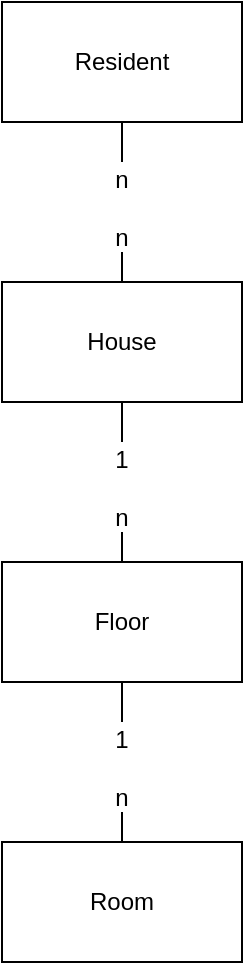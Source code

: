 <mxfile version="26.1.1">
  <diagram id="C5RBs43oDa-KdzZeNtuy" name="Page-1">
    <mxGraphModel dx="1050" dy="557" grid="1" gridSize="10" guides="1" tooltips="1" connect="1" arrows="1" fold="1" page="1" pageScale="1" pageWidth="827" pageHeight="1169" math="0" shadow="0">
      <root>
        <mxCell id="WIyWlLk6GJQsqaUBKTNV-0" />
        <mxCell id="WIyWlLk6GJQsqaUBKTNV-1" parent="WIyWlLk6GJQsqaUBKTNV-0" />
        <mxCell id="LwUNckqSy1s6xYeCsNJz-4" value="House" style="rounded=0;whiteSpace=wrap;html=1;" parent="WIyWlLk6GJQsqaUBKTNV-1" vertex="1">
          <mxGeometry x="354" y="415" width="120" height="60" as="geometry" />
        </mxCell>
        <mxCell id="LwUNckqSy1s6xYeCsNJz-5" value="Floor" style="rounded=0;whiteSpace=wrap;html=1;" parent="WIyWlLk6GJQsqaUBKTNV-1" vertex="1">
          <mxGeometry x="354" y="555" width="120" height="60" as="geometry" />
        </mxCell>
        <mxCell id="LwUNckqSy1s6xYeCsNJz-6" value="Room" style="rounded=0;whiteSpace=wrap;html=1;" parent="WIyWlLk6GJQsqaUBKTNV-1" vertex="1">
          <mxGeometry x="354" y="695" width="120" height="60" as="geometry" />
        </mxCell>
        <mxCell id="LwUNckqSy1s6xYeCsNJz-7" value="Resident" style="rounded=0;whiteSpace=wrap;html=1;" parent="WIyWlLk6GJQsqaUBKTNV-1" vertex="1">
          <mxGeometry x="354" y="275" width="120" height="60" as="geometry" />
        </mxCell>
        <mxCell id="LwUNckqSy1s6xYeCsNJz-8" value="" style="endArrow=none;html=1;rounded=0;entryX=0.5;entryY=1;entryDx=0;entryDy=0;exitX=0.5;exitY=0;exitDx=0;exitDy=0;" parent="WIyWlLk6GJQsqaUBKTNV-1" source="LwUNckqSy1s6xYeCsNJz-10" target="LwUNckqSy1s6xYeCsNJz-4" edge="1">
          <mxGeometry width="50" height="50" relative="1" as="geometry">
            <mxPoint x="274" y="585" as="sourcePoint" />
            <mxPoint x="324" y="535" as="targetPoint" />
          </mxGeometry>
        </mxCell>
        <mxCell id="LwUNckqSy1s6xYeCsNJz-9" value="" style="endArrow=none;html=1;rounded=0;entryX=0.5;entryY=1;entryDx=0;entryDy=0;exitX=0.5;exitY=0;exitDx=0;exitDy=0;" parent="WIyWlLk6GJQsqaUBKTNV-1" source="LwUNckqSy1s6xYeCsNJz-5" target="LwUNckqSy1s6xYeCsNJz-10" edge="1">
          <mxGeometry width="50" height="50" relative="1" as="geometry">
            <mxPoint x="414" y="555" as="sourcePoint" />
            <mxPoint x="414" y="475" as="targetPoint" />
          </mxGeometry>
        </mxCell>
        <mxCell id="LwUNckqSy1s6xYeCsNJz-10" value="1&lt;div&gt;&lt;br&gt;&lt;/div&gt;&lt;div&gt;n&lt;/div&gt;" style="text;html=1;align=center;verticalAlign=middle;whiteSpace=wrap;rounded=0;" parent="WIyWlLk6GJQsqaUBKTNV-1" vertex="1">
          <mxGeometry x="384" y="495" width="60" height="45" as="geometry" />
        </mxCell>
        <mxCell id="LwUNckqSy1s6xYeCsNJz-13" value="" style="endArrow=none;html=1;rounded=0;entryX=0.5;entryY=1;entryDx=0;entryDy=0;exitX=0.5;exitY=0;exitDx=0;exitDy=0;" parent="WIyWlLk6GJQsqaUBKTNV-1" source="LwUNckqSy1s6xYeCsNJz-15" target="LwUNckqSy1s6xYeCsNJz-5" edge="1">
          <mxGeometry width="50" height="50" relative="1" as="geometry">
            <mxPoint x="274" y="725" as="sourcePoint" />
            <mxPoint x="414" y="615" as="targetPoint" />
          </mxGeometry>
        </mxCell>
        <mxCell id="LwUNckqSy1s6xYeCsNJz-14" value="" style="endArrow=none;html=1;rounded=0;entryX=0.5;entryY=1;entryDx=0;entryDy=0;exitX=0.5;exitY=0;exitDx=0;exitDy=0;" parent="WIyWlLk6GJQsqaUBKTNV-1" source="LwUNckqSy1s6xYeCsNJz-6" target="LwUNckqSy1s6xYeCsNJz-15" edge="1">
          <mxGeometry width="50" height="50" relative="1" as="geometry">
            <mxPoint x="414" y="695" as="sourcePoint" />
            <mxPoint x="414" y="615" as="targetPoint" />
          </mxGeometry>
        </mxCell>
        <mxCell id="LwUNckqSy1s6xYeCsNJz-15" value="1&lt;div&gt;&lt;br&gt;&lt;/div&gt;&lt;div&gt;n&lt;/div&gt;" style="text;html=1;align=center;verticalAlign=middle;whiteSpace=wrap;rounded=0;" parent="WIyWlLk6GJQsqaUBKTNV-1" vertex="1">
          <mxGeometry x="384" y="635" width="60" height="45" as="geometry" />
        </mxCell>
        <mxCell id="LwUNckqSy1s6xYeCsNJz-17" value="" style="endArrow=none;html=1;rounded=0;entryX=0.5;entryY=0;entryDx=0;entryDy=0;exitX=0.5;exitY=1;exitDx=0;exitDy=0;" parent="WIyWlLk6GJQsqaUBKTNV-1" source="a-HbV8aHh69XMxvkLRT2-0" target="LwUNckqSy1s6xYeCsNJz-4" edge="1">
          <mxGeometry width="50" height="50" relative="1" as="geometry">
            <mxPoint x="444" y="375" as="sourcePoint" />
            <mxPoint x="434" y="335" as="targetPoint" />
          </mxGeometry>
        </mxCell>
        <mxCell id="a-HbV8aHh69XMxvkLRT2-1" value="" style="endArrow=none;html=1;rounded=0;entryX=0.5;entryY=0;entryDx=0;entryDy=0;exitX=0.5;exitY=1;exitDx=0;exitDy=0;" parent="WIyWlLk6GJQsqaUBKTNV-1" source="LwUNckqSy1s6xYeCsNJz-7" target="a-HbV8aHh69XMxvkLRT2-0" edge="1">
          <mxGeometry width="50" height="50" relative="1" as="geometry">
            <mxPoint x="414" y="335" as="sourcePoint" />
            <mxPoint x="414" y="415" as="targetPoint" />
          </mxGeometry>
        </mxCell>
        <mxCell id="a-HbV8aHh69XMxvkLRT2-0" value="n&lt;br&gt;&lt;div&gt;&lt;br&gt;&lt;/div&gt;&lt;div&gt;n&lt;/div&gt;" style="text;html=1;align=center;verticalAlign=middle;whiteSpace=wrap;rounded=0;" parent="WIyWlLk6GJQsqaUBKTNV-1" vertex="1">
          <mxGeometry x="384" y="355" width="60" height="45" as="geometry" />
        </mxCell>
      </root>
    </mxGraphModel>
  </diagram>
</mxfile>
